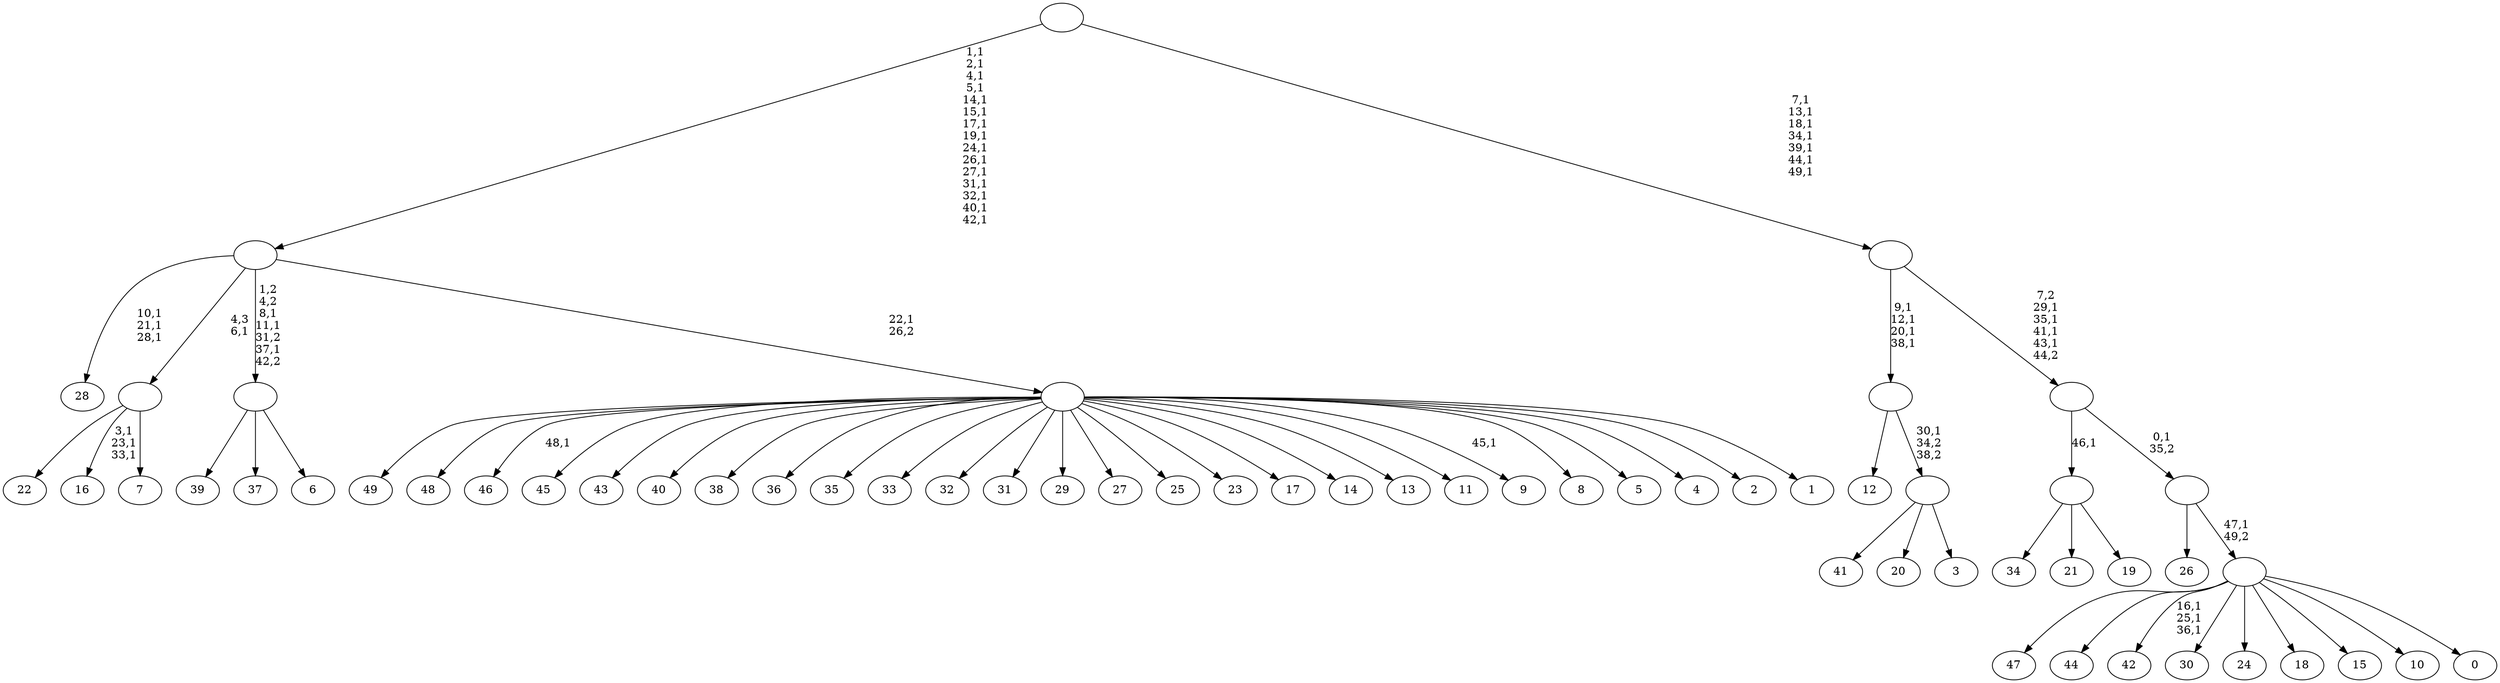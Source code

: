 digraph T {
	100 [label="49"]
	99 [label="48"]
	98 [label="47"]
	97 [label="46"]
	95 [label="45"]
	94 [label="44"]
	93 [label="43"]
	92 [label="42"]
	88 [label="41"]
	87 [label="40"]
	86 [label="39"]
	85 [label="38"]
	84 [label="37"]
	83 [label="36"]
	82 [label="35"]
	81 [label="34"]
	80 [label="33"]
	79 [label="32"]
	78 [label="31"]
	77 [label="30"]
	76 [label="29"]
	75 [label="28"]
	71 [label="27"]
	70 [label="26"]
	69 [label="25"]
	68 [label="24"]
	67 [label="23"]
	66 [label="22"]
	65 [label="21"]
	64 [label="20"]
	63 [label="19"]
	62 [label=""]
	61 [label="18"]
	60 [label="17"]
	59 [label="16"]
	55 [label="15"]
	54 [label="14"]
	53 [label="13"]
	52 [label="12"]
	51 [label="11"]
	50 [label="10"]
	49 [label="9"]
	47 [label="8"]
	46 [label="7"]
	45 [label=""]
	44 [label="6"]
	43 [label=""]
	40 [label="5"]
	39 [label="4"]
	38 [label="3"]
	37 [label=""]
	36 [label=""]
	32 [label="2"]
	31 [label="1"]
	30 [label=""]
	29 [label=""]
	14 [label="0"]
	13 [label=""]
	12 [label=""]
	11 [label=""]
	7 [label=""]
	0 [label=""]
	62 -> 81 [label=""]
	62 -> 65 [label=""]
	62 -> 63 [label=""]
	45 -> 59 [label="3,1\n23,1\n33,1"]
	45 -> 66 [label=""]
	45 -> 46 [label=""]
	43 -> 86 [label=""]
	43 -> 84 [label=""]
	43 -> 44 [label=""]
	37 -> 88 [label=""]
	37 -> 64 [label=""]
	37 -> 38 [label=""]
	36 -> 52 [label=""]
	36 -> 37 [label="30,1\n34,2\n38,2"]
	30 -> 49 [label="45,1"]
	30 -> 97 [label="48,1"]
	30 -> 100 [label=""]
	30 -> 99 [label=""]
	30 -> 95 [label=""]
	30 -> 93 [label=""]
	30 -> 87 [label=""]
	30 -> 85 [label=""]
	30 -> 83 [label=""]
	30 -> 82 [label=""]
	30 -> 80 [label=""]
	30 -> 79 [label=""]
	30 -> 78 [label=""]
	30 -> 76 [label=""]
	30 -> 71 [label=""]
	30 -> 69 [label=""]
	30 -> 67 [label=""]
	30 -> 60 [label=""]
	30 -> 54 [label=""]
	30 -> 53 [label=""]
	30 -> 51 [label=""]
	30 -> 47 [label=""]
	30 -> 40 [label=""]
	30 -> 39 [label=""]
	30 -> 32 [label=""]
	30 -> 31 [label=""]
	29 -> 43 [label="1,2\n4,2\n8,1\n11,1\n31,2\n37,1\n42,2"]
	29 -> 75 [label="10,1\n21,1\n28,1"]
	29 -> 45 [label="4,3\n6,1"]
	29 -> 30 [label="22,1\n26,2"]
	13 -> 92 [label="16,1\n25,1\n36,1"]
	13 -> 98 [label=""]
	13 -> 94 [label=""]
	13 -> 77 [label=""]
	13 -> 68 [label=""]
	13 -> 61 [label=""]
	13 -> 55 [label=""]
	13 -> 50 [label=""]
	13 -> 14 [label=""]
	12 -> 70 [label=""]
	12 -> 13 [label="47,1\n49,2"]
	11 -> 62 [label="46,1"]
	11 -> 12 [label="0,1\n35,2"]
	7 -> 11 [label="7,2\n29,1\n35,1\n41,1\n43,1\n44,2"]
	7 -> 36 [label="9,1\n12,1\n20,1\n38,1"]
	0 -> 7 [label="7,1\n13,1\n18,1\n34,1\n39,1\n44,1\n49,1"]
	0 -> 29 [label="1,1\n2,1\n4,1\n5,1\n14,1\n15,1\n17,1\n19,1\n24,1\n26,1\n27,1\n31,1\n32,1\n40,1\n42,1"]
}

